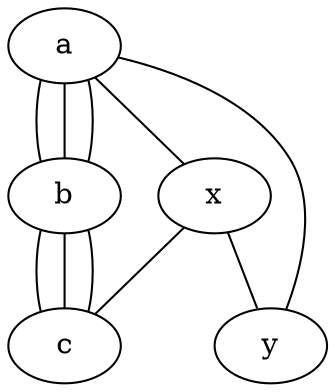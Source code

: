 graph test1 {
       a -- b -- c;
       a -- b -- c;
       a -- b -- c;
       a -- {x y};
       x -- c [w=10.0];
       x -- y [w=5.0,len=3];
}

